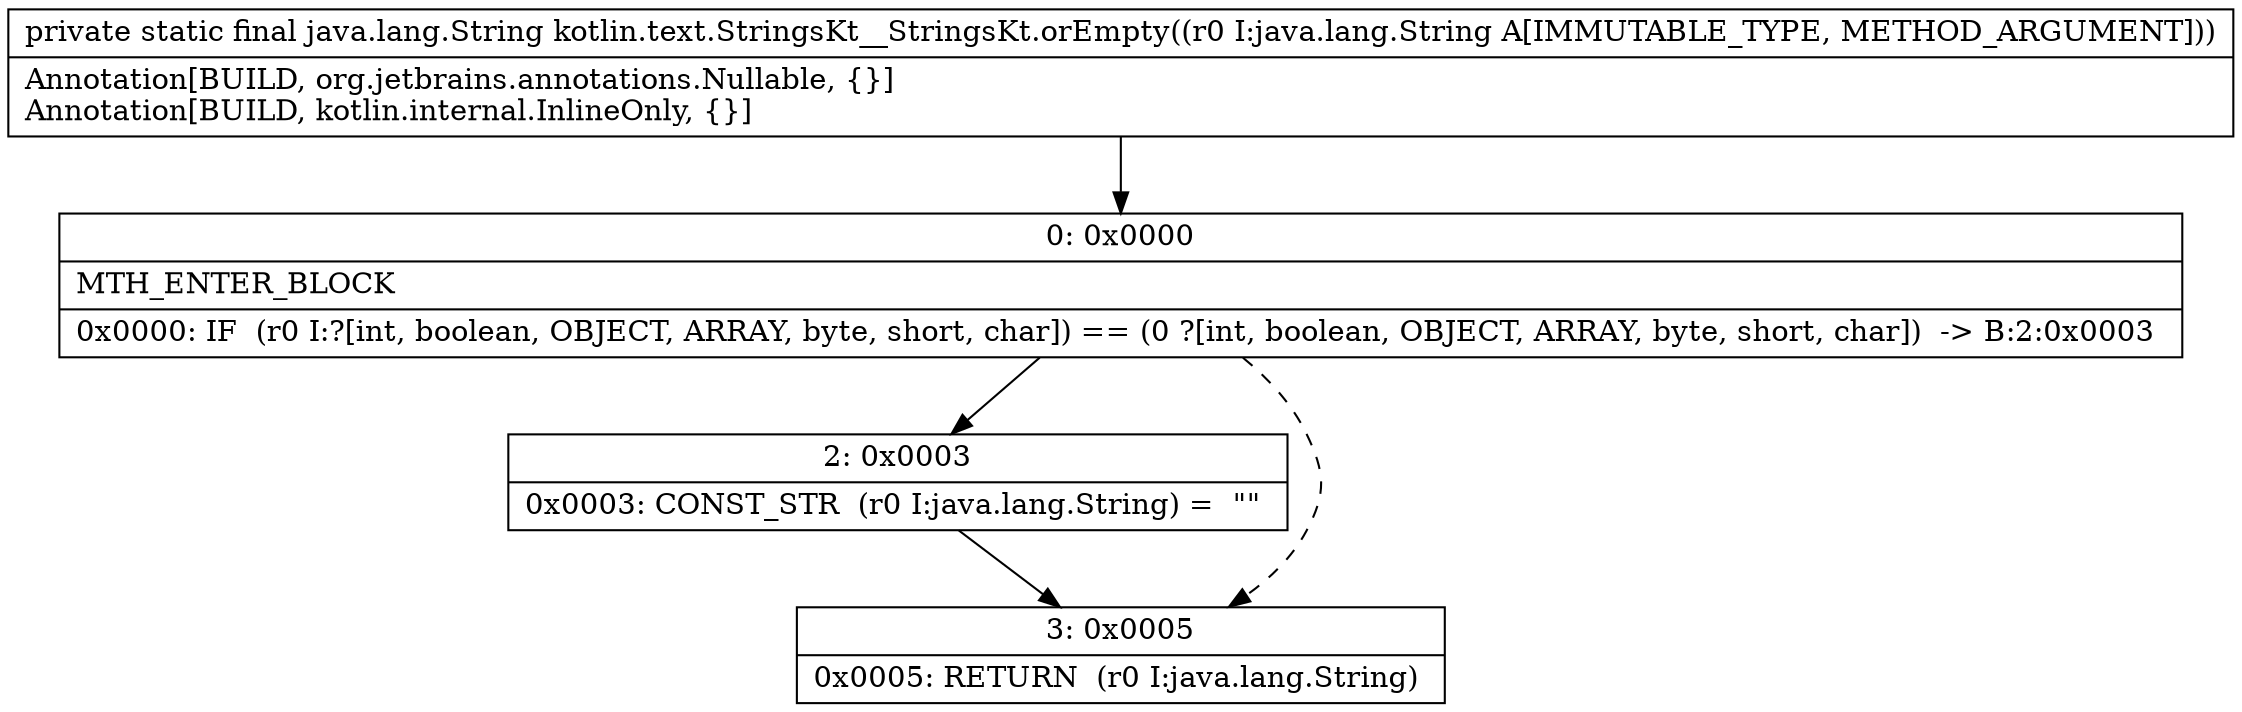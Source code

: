 digraph "CFG forkotlin.text.StringsKt__StringsKt.orEmpty(Ljava\/lang\/String;)Ljava\/lang\/String;" {
Node_0 [shape=record,label="{0\:\ 0x0000|MTH_ENTER_BLOCK\l|0x0000: IF  (r0 I:?[int, boolean, OBJECT, ARRAY, byte, short, char]) == (0 ?[int, boolean, OBJECT, ARRAY, byte, short, char])  \-\> B:2:0x0003 \l}"];
Node_2 [shape=record,label="{2\:\ 0x0003|0x0003: CONST_STR  (r0 I:java.lang.String) =  \"\" \l}"];
Node_3 [shape=record,label="{3\:\ 0x0005|0x0005: RETURN  (r0 I:java.lang.String) \l}"];
MethodNode[shape=record,label="{private static final java.lang.String kotlin.text.StringsKt__StringsKt.orEmpty((r0 I:java.lang.String A[IMMUTABLE_TYPE, METHOD_ARGUMENT]))  | Annotation[BUILD, org.jetbrains.annotations.Nullable, \{\}]\lAnnotation[BUILD, kotlin.internal.InlineOnly, \{\}]\l}"];
MethodNode -> Node_0;
Node_0 -> Node_2;
Node_0 -> Node_3[style=dashed];
Node_2 -> Node_3;
}

